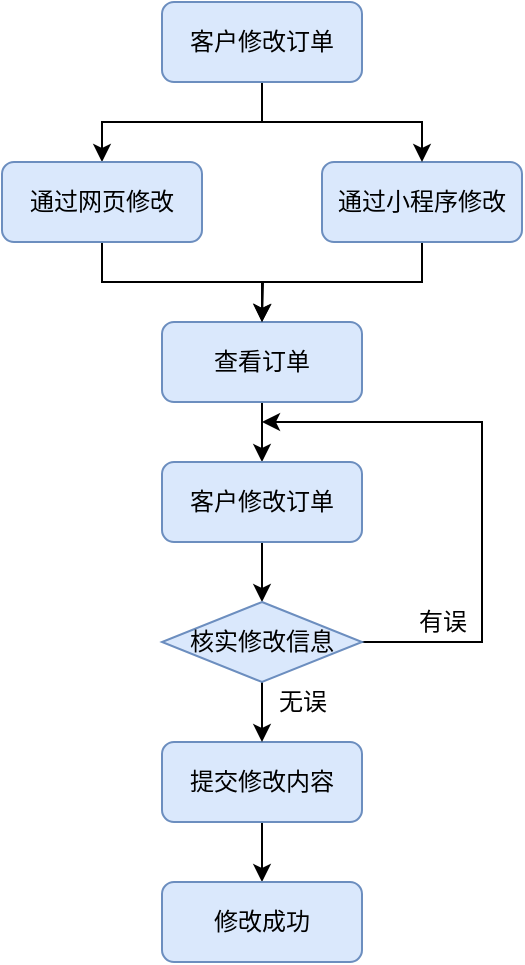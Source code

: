 <mxfile version="14.8.4" type="device"><diagram id="FxMbpyDDI_e7r2kE3yq9" name="Page-1"><mxGraphModel dx="813" dy="403" grid="1" gridSize="10" guides="1" tooltips="1" connect="1" arrows="1" fold="1" page="1" pageScale="1" pageWidth="827" pageHeight="1169" math="0" shadow="0"><root><mxCell id="0"/><mxCell id="1" parent="0"/><mxCell id="dXFA-baK--P-uvzHlwNk-8" style="edgeStyle=orthogonalEdgeStyle;rounded=0;orthogonalLoop=1;jettySize=auto;html=1;exitX=0.5;exitY=1;exitDx=0;exitDy=0;entryX=0.5;entryY=0;entryDx=0;entryDy=0;" parent="1" source="dXFA-baK--P-uvzHlwNk-2" target="dXFA-baK--P-uvzHlwNk-4" edge="1"><mxGeometry relative="1" as="geometry"/></mxCell><mxCell id="dXFA-baK--P-uvzHlwNk-2" value="&lt;span style=&quot;font-weight: 400&quot;&gt;&lt;font style=&quot;vertical-align: inherit&quot;&gt;&lt;font style=&quot;vertical-align: inherit&quot;&gt;&lt;font style=&quot;vertical-align: inherit&quot;&gt;&lt;font style=&quot;vertical-align: inherit&quot;&gt;&lt;font style=&quot;vertical-align: inherit&quot;&gt;&lt;font style=&quot;vertical-align: inherit&quot;&gt;&lt;font style=&quot;vertical-align: inherit&quot;&gt;&lt;font style=&quot;vertical-align: inherit&quot;&gt;查看订单&lt;/font&gt;&lt;/font&gt;&lt;/font&gt;&lt;/font&gt;&lt;/font&gt;&lt;/font&gt;&lt;/font&gt;&lt;/font&gt;&lt;/span&gt;" style="rounded=1;whiteSpace=wrap;html=1;fontSize=12;glass=0;strokeWidth=1;shadow=0;fillColor=#dae8fc;strokeColor=#6c8ebf;fontStyle=1" parent="1" vertex="1"><mxGeometry x="310" y="200" width="100" height="40" as="geometry"/></mxCell><mxCell id="CqsboHt-bJZ1XLNwRQBb-2" style="edgeStyle=orthogonalEdgeStyle;rounded=0;orthogonalLoop=1;jettySize=auto;html=1;exitX=0.5;exitY=1;exitDx=0;exitDy=0;entryX=0.5;entryY=0;entryDx=0;entryDy=0;strokeWidth=1;" parent="1" source="dXFA-baK--P-uvzHlwNk-3" target="dXFA-baK--P-uvzHlwNk-2" edge="1"><mxGeometry relative="1" as="geometry"/></mxCell><mxCell id="dXFA-baK--P-uvzHlwNk-3" value="&lt;font style=&quot;vertical-align: inherit&quot;&gt;&lt;font style=&quot;vertical-align: inherit&quot;&gt;&lt;font style=&quot;vertical-align: inherit&quot;&gt;&lt;font style=&quot;vertical-align: inherit&quot;&gt;&lt;font style=&quot;vertical-align: inherit&quot;&gt;&lt;font style=&quot;vertical-align: inherit&quot;&gt;通过小程序修改&lt;/font&gt;&lt;/font&gt;&lt;/font&gt;&lt;/font&gt;&lt;/font&gt;&lt;/font&gt;" style="rounded=1;whiteSpace=wrap;html=1;fontSize=12;glass=0;strokeWidth=1;shadow=0;fillColor=#dae8fc;strokeColor=#6c8ebf;" parent="1" vertex="1"><mxGeometry x="390" y="120" width="100" height="40" as="geometry"/></mxCell><mxCell id="dXFA-baK--P-uvzHlwNk-13" style="edgeStyle=orthogonalEdgeStyle;rounded=0;orthogonalLoop=1;jettySize=auto;html=1;exitX=0.5;exitY=1;exitDx=0;exitDy=0;entryX=0.5;entryY=0;entryDx=0;entryDy=0;" parent="1" source="dXFA-baK--P-uvzHlwNk-4" target="dXFA-baK--P-uvzHlwNk-12" edge="1"><mxGeometry relative="1" as="geometry"/></mxCell><mxCell id="dXFA-baK--P-uvzHlwNk-4" value="&lt;font style=&quot;vertical-align: inherit&quot;&gt;&lt;font style=&quot;vertical-align: inherit&quot;&gt;客户修改订单&lt;/font&gt;&lt;/font&gt;" style="rounded=1;whiteSpace=wrap;html=1;fontSize=12;glass=0;strokeWidth=1;shadow=0;fillColor=#dae8fc;strokeColor=#6c8ebf;" parent="1" vertex="1"><mxGeometry x="310" y="270" width="100" height="40" as="geometry"/></mxCell><mxCell id="YZyamtiWOpDlY5vQUaoB-18" style="edgeStyle=orthogonalEdgeStyle;rounded=0;orthogonalLoop=1;jettySize=auto;html=1;exitX=0.5;exitY=1;exitDx=0;exitDy=0;strokeWidth=1;" parent="1" source="dXFA-baK--P-uvzHlwNk-5" target="dXFA-baK--P-uvzHlwNk-3" edge="1"><mxGeometry relative="1" as="geometry"/></mxCell><mxCell id="YZyamtiWOpDlY5vQUaoB-19" style="edgeStyle=orthogonalEdgeStyle;rounded=0;orthogonalLoop=1;jettySize=auto;html=1;exitX=0.5;exitY=1;exitDx=0;exitDy=0;entryX=0.5;entryY=0;entryDx=0;entryDy=0;strokeWidth=1;" parent="1" source="dXFA-baK--P-uvzHlwNk-5" target="YZyamtiWOpDlY5vQUaoB-5" edge="1"><mxGeometry relative="1" as="geometry"/></mxCell><mxCell id="dXFA-baK--P-uvzHlwNk-5" value="&lt;font style=&quot;vertical-align: inherit&quot;&gt;&lt;font style=&quot;vertical-align: inherit&quot;&gt;&lt;font style=&quot;vertical-align: inherit&quot;&gt;&lt;font style=&quot;vertical-align: inherit&quot;&gt;&lt;font style=&quot;vertical-align: inherit&quot;&gt;&lt;font style=&quot;vertical-align: inherit&quot;&gt;&lt;font style=&quot;vertical-align: inherit&quot;&gt;&lt;font style=&quot;vertical-align: inherit&quot;&gt;客户修改订单&lt;/font&gt;&lt;/font&gt;&lt;/font&gt;&lt;/font&gt;&lt;/font&gt;&lt;/font&gt;&lt;/font&gt;&lt;/font&gt;" style="rounded=1;whiteSpace=wrap;html=1;fontSize=12;glass=0;strokeWidth=1;shadow=0;fillColor=#dae8fc;strokeColor=#6c8ebf;" parent="1" vertex="1"><mxGeometry x="310" y="40" width="100" height="40" as="geometry"/></mxCell><mxCell id="CqsboHt-bJZ1XLNwRQBb-1" style="edgeStyle=orthogonalEdgeStyle;rounded=0;orthogonalLoop=1;jettySize=auto;html=1;exitX=0.5;exitY=1;exitDx=0;exitDy=0;entryX=0.5;entryY=0;entryDx=0;entryDy=0;strokeWidth=1;" parent="1" source="dXFA-baK--P-uvzHlwNk-9" target="dXFA-baK--P-uvzHlwNk-18" edge="1"><mxGeometry relative="1" as="geometry"/></mxCell><mxCell id="dXFA-baK--P-uvzHlwNk-9" value="&lt;font style=&quot;vertical-align: inherit&quot;&gt;&lt;font style=&quot;vertical-align: inherit&quot;&gt;&lt;font style=&quot;vertical-align: inherit&quot;&gt;&lt;font style=&quot;vertical-align: inherit&quot;&gt;提交修改内容&lt;/font&gt;&lt;/font&gt;&lt;/font&gt;&lt;/font&gt;" style="rounded=1;whiteSpace=wrap;html=1;fontSize=12;glass=0;strokeWidth=1;shadow=0;fillColor=#dae8fc;strokeColor=#6c8ebf;" parent="1" vertex="1"><mxGeometry x="310" y="410" width="100" height="40" as="geometry"/></mxCell><mxCell id="dXFA-baK--P-uvzHlwNk-14" style="edgeStyle=orthogonalEdgeStyle;rounded=0;orthogonalLoop=1;jettySize=auto;html=1;exitX=0.5;exitY=1;exitDx=0;exitDy=0;entryX=0.5;entryY=0;entryDx=0;entryDy=0;" parent="1" source="dXFA-baK--P-uvzHlwNk-12" target="dXFA-baK--P-uvzHlwNk-9" edge="1"><mxGeometry relative="1" as="geometry"/></mxCell><mxCell id="dlwoO1xsQdANDco8V6q5-2" style="edgeStyle=elbowEdgeStyle;rounded=0;orthogonalLoop=1;jettySize=auto;html=1;exitX=1;exitY=0.5;exitDx=0;exitDy=0;entryX=1;entryY=0.5;entryDx=0;entryDy=0;shadow=0;strokeWidth=1;" edge="1" parent="1" source="dXFA-baK--P-uvzHlwNk-12"><mxGeometry relative="1" as="geometry"><mxPoint x="360" y="250" as="targetPoint"/><Array as="points"><mxPoint x="470" y="320"/></Array></mxGeometry></mxCell><mxCell id="dXFA-baK--P-uvzHlwNk-12" value="&lt;font style=&quot;vertical-align: inherit&quot;&gt;&lt;font style=&quot;vertical-align: inherit&quot;&gt;&lt;font style=&quot;vertical-align: inherit&quot;&gt;&lt;font style=&quot;vertical-align: inherit&quot;&gt;核实修改信息&lt;/font&gt;&lt;/font&gt;&lt;/font&gt;&lt;/font&gt;" style="rhombus;whiteSpace=wrap;html=1;fillColor=#dae8fc;strokeColor=#6c8ebf;" parent="1" vertex="1"><mxGeometry x="310" y="340" width="100" height="40" as="geometry"/></mxCell><mxCell id="dXFA-baK--P-uvzHlwNk-16" value="&lt;font style=&quot;vertical-align: inherit&quot;&gt;&lt;font style=&quot;vertical-align: inherit&quot;&gt;&lt;font style=&quot;vertical-align: inherit&quot;&gt;&lt;font style=&quot;vertical-align: inherit&quot;&gt;有误&lt;/font&gt;&lt;/font&gt;&lt;/font&gt;&lt;/font&gt;" style="text;html=1;align=center;verticalAlign=middle;resizable=0;points=[];autosize=1;strokeColor=none;" parent="1" vertex="1"><mxGeometry x="430" y="340" width="40" height="20" as="geometry"/></mxCell><mxCell id="dXFA-baK--P-uvzHlwNk-17" value="&lt;font style=&quot;vertical-align: inherit&quot;&gt;&lt;font style=&quot;vertical-align: inherit&quot;&gt;&lt;font style=&quot;vertical-align: inherit&quot;&gt;&lt;font style=&quot;vertical-align: inherit&quot;&gt;无误&lt;/font&gt;&lt;/font&gt;&lt;/font&gt;&lt;/font&gt;" style="text;html=1;align=center;verticalAlign=middle;resizable=0;points=[];autosize=1;strokeColor=none;" parent="1" vertex="1"><mxGeometry x="360" y="380" width="40" height="20" as="geometry"/></mxCell><mxCell id="dXFA-baK--P-uvzHlwNk-18" value="&lt;font style=&quot;vertical-align: inherit&quot;&gt;&lt;font style=&quot;vertical-align: inherit&quot;&gt;修改成功&lt;/font&gt;&lt;/font&gt;" style="rounded=1;whiteSpace=wrap;html=1;fontSize=12;glass=0;strokeWidth=1;shadow=0;fillColor=#dae8fc;strokeColor=#6c8ebf;" parent="1" vertex="1"><mxGeometry x="310" y="480" width="100" height="40" as="geometry"/></mxCell><mxCell id="CqsboHt-bJZ1XLNwRQBb-3" style="edgeStyle=orthogonalEdgeStyle;rounded=0;orthogonalLoop=1;jettySize=auto;html=1;exitX=0.5;exitY=1;exitDx=0;exitDy=0;strokeWidth=1;" parent="1" source="YZyamtiWOpDlY5vQUaoB-5" edge="1"><mxGeometry relative="1" as="geometry"><mxPoint x="360" y="200" as="targetPoint"/></mxGeometry></mxCell><mxCell id="YZyamtiWOpDlY5vQUaoB-5" value="&lt;font style=&quot;vertical-align: inherit&quot;&gt;&lt;font style=&quot;vertical-align: inherit&quot;&gt;&lt;font style=&quot;vertical-align: inherit&quot;&gt;&lt;font style=&quot;vertical-align: inherit&quot;&gt;&lt;font style=&quot;vertical-align: inherit&quot;&gt;&lt;font style=&quot;vertical-align: inherit&quot;&gt;通过网页修改&lt;/font&gt;&lt;/font&gt;&lt;/font&gt;&lt;/font&gt;&lt;/font&gt;&lt;/font&gt;" style="rounded=1;whiteSpace=wrap;html=1;fontSize=12;glass=0;strokeWidth=1;shadow=0;fillColor=#dae8fc;strokeColor=#6c8ebf;" parent="1" vertex="1"><mxGeometry x="230" y="120" width="100" height="40" as="geometry"/></mxCell></root></mxGraphModel></diagram></mxfile>